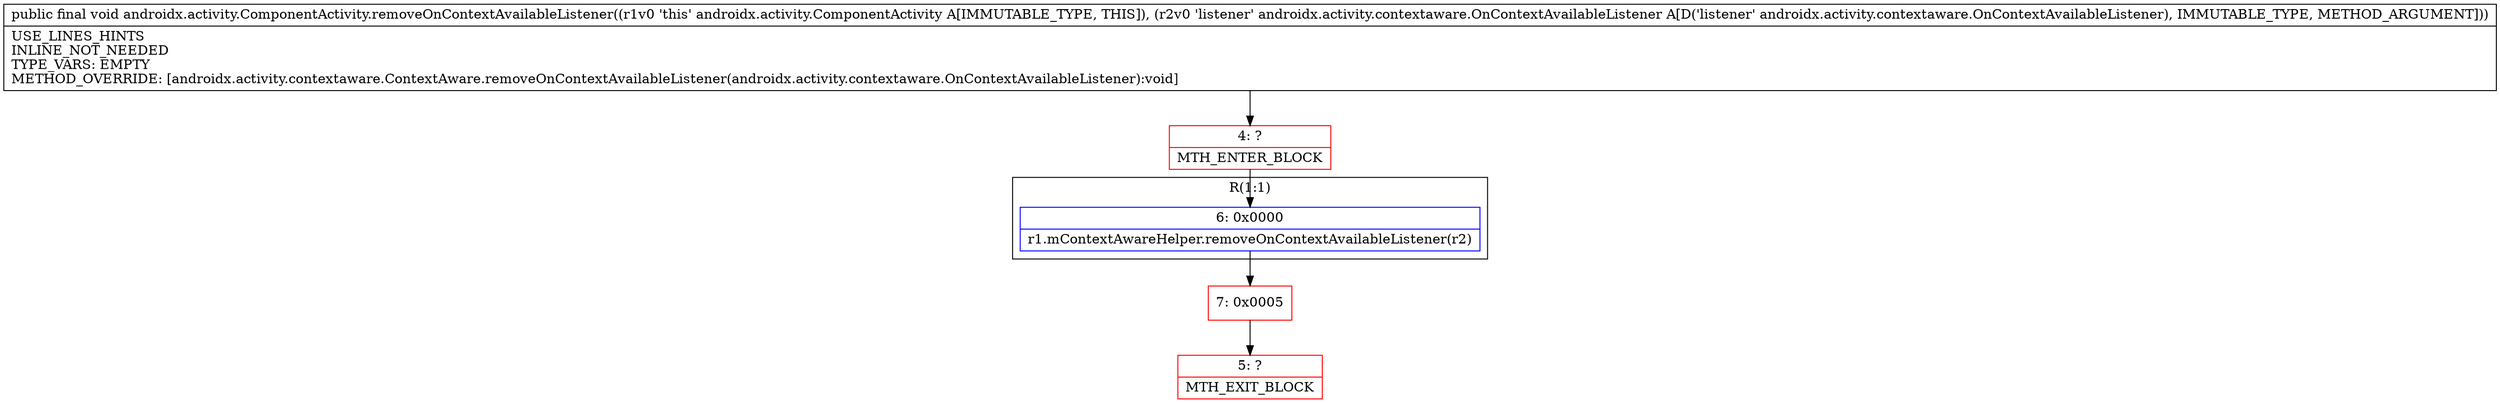 digraph "CFG forandroidx.activity.ComponentActivity.removeOnContextAvailableListener(Landroidx\/activity\/contextaware\/OnContextAvailableListener;)V" {
subgraph cluster_Region_1364319718 {
label = "R(1:1)";
node [shape=record,color=blue];
Node_6 [shape=record,label="{6\:\ 0x0000|r1.mContextAwareHelper.removeOnContextAvailableListener(r2)\l}"];
}
Node_4 [shape=record,color=red,label="{4\:\ ?|MTH_ENTER_BLOCK\l}"];
Node_7 [shape=record,color=red,label="{7\:\ 0x0005}"];
Node_5 [shape=record,color=red,label="{5\:\ ?|MTH_EXIT_BLOCK\l}"];
MethodNode[shape=record,label="{public final void androidx.activity.ComponentActivity.removeOnContextAvailableListener((r1v0 'this' androidx.activity.ComponentActivity A[IMMUTABLE_TYPE, THIS]), (r2v0 'listener' androidx.activity.contextaware.OnContextAvailableListener A[D('listener' androidx.activity.contextaware.OnContextAvailableListener), IMMUTABLE_TYPE, METHOD_ARGUMENT]))  | USE_LINES_HINTS\lINLINE_NOT_NEEDED\lTYPE_VARS: EMPTY\lMETHOD_OVERRIDE: [androidx.activity.contextaware.ContextAware.removeOnContextAvailableListener(androidx.activity.contextaware.OnContextAvailableListener):void]\l}"];
MethodNode -> Node_4;Node_6 -> Node_7;
Node_4 -> Node_6;
Node_7 -> Node_5;
}

